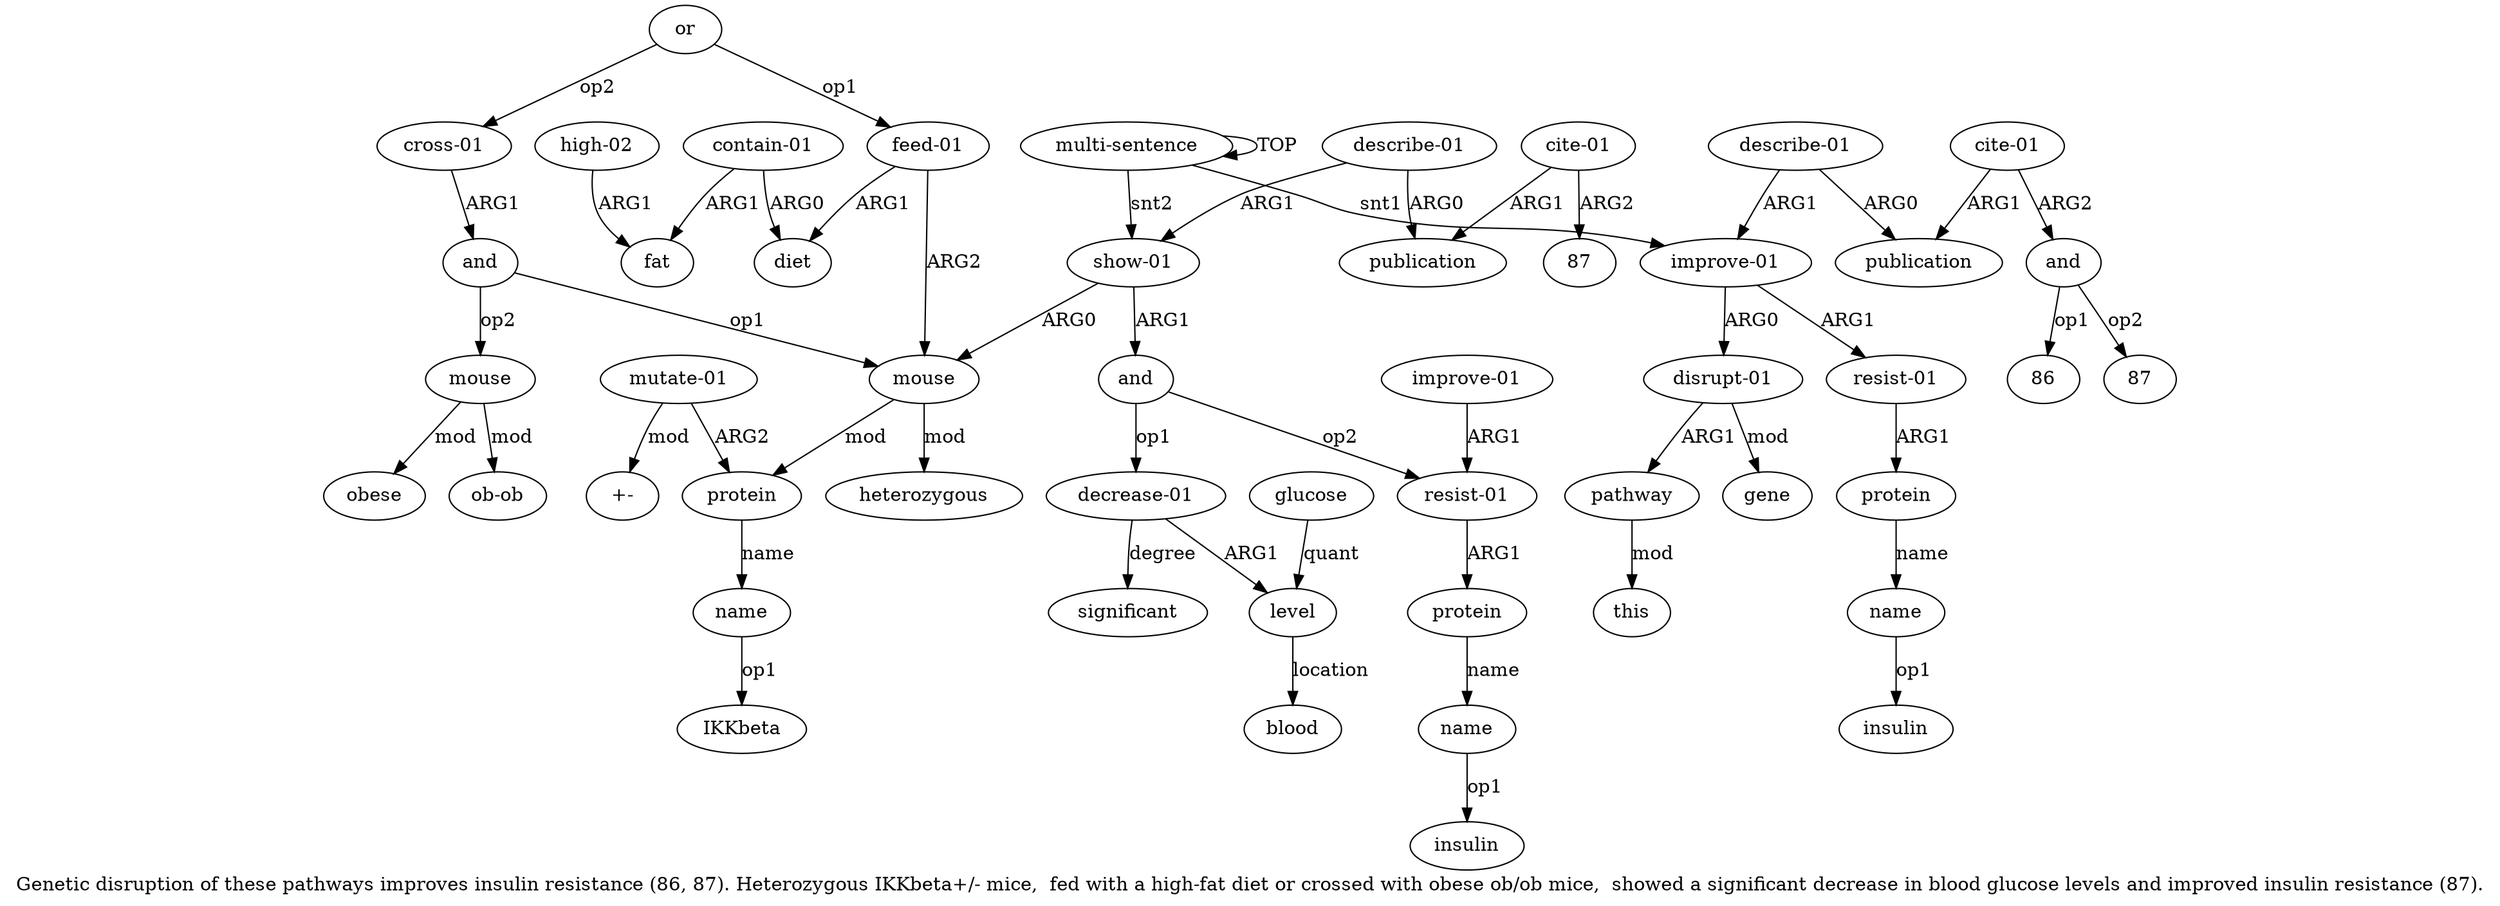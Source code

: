 digraph  {
	graph [label="Genetic disruption of these pathways improves insulin resistance (86, 87). Heterozygous IKKbeta+/- mice,  fed with a high-fat diet \
or crossed with obese ob/ob mice,  showed a significant decrease in blood glucose levels and improved insulin resistance (87)."];
	node [label="\N"];
	a20	 [color=black,
		gold_ind=20,
		gold_label="contain-01",
		label="contain-01",
		test_ind=20,
		test_label="contain-01"];
	a21	 [color=black,
		gold_ind=21,
		gold_label=fat,
		label=fat,
		test_ind=21,
		test_label=fat];
	a20 -> a21 [key=0,
	color=black,
	gold_label=ARG1,
	label=ARG1,
	test_label=ARG1];
a19 [color=black,
	gold_ind=19,
	gold_label=diet,
	label=diet,
	test_ind=19,
	test_label=diet];
a20 -> a19 [key=0,
color=black,
gold_label=ARG0,
label=ARG0,
test_label=ARG0];
a22 [color=black,
gold_ind=22,
gold_label="high-02",
label="high-02",
test_ind=22,
test_label="high-02"];
a22 -> a21 [key=0,
color=black,
gold_label=ARG1,
label=ARG1,
test_label=ARG1];
a23 [color=black,
gold_ind=23,
gold_label=or,
label=or,
test_ind=23,
test_label=or];
a24 [color=black,
gold_ind=24,
gold_label="cross-01",
label="cross-01",
test_ind=24,
test_label="cross-01"];
a23 -> a24 [key=0,
color=black,
gold_label=op2,
label=op2,
test_label=op2];
a18 [color=black,
gold_ind=18,
gold_label="feed-01",
label="feed-01",
test_ind=18,
test_label="feed-01"];
a23 -> a18 [key=0,
color=black,
gold_label=op1,
label=op1,
test_label=op1];
a25 [color=black,
gold_ind=25,
gold_label=and,
label=and,
test_ind=25,
test_label=and];
a24 -> a25 [key=0,
color=black,
gold_label=ARG1,
label=ARG1,
test_label=ARG1];
a26 [color=black,
gold_ind=26,
gold_label=mouse,
label=mouse,
test_ind=26,
test_label=mouse];
a25 -> a26 [key=0,
color=black,
gold_label=op2,
label=op2,
test_label=op2];
a14 [color=black,
gold_ind=14,
gold_label=mouse,
label=mouse,
test_ind=14,
test_label=mouse];
a25 -> a14 [key=0,
color=black,
gold_label=op1,
label=op1,
test_label=op1];
a27 [color=black,
gold_ind=27,
gold_label=obese,
label=obese,
test_ind=27,
test_label=obese];
a26 -> a27 [key=0,
color=black,
gold_label=mod,
label=mod,
test_label=mod];
a28 [color=black,
gold_ind=28,
gold_label="ob-ob",
label="ob-ob",
test_ind=28,
test_label="ob-ob"];
a26 -> a28 [key=0,
color=black,
gold_label=mod,
label=mod,
test_label=mod];
a29 [color=black,
gold_ind=29,
gold_label=heterozygous,
label=heterozygous,
test_ind=29,
test_label=heterozygous];
a31 [color=black,
gold_ind=31,
gold_label="decrease-01",
label="decrease-01",
test_ind=31,
test_label="decrease-01"];
a35 [color=black,
gold_ind=35,
gold_label=significant,
label=significant,
test_ind=35,
test_label=significant];
a31 -> a35 [key=0,
color=black,
gold_label=degree,
label=degree,
test_label=degree];
a32 [color=black,
gold_ind=32,
gold_label=level,
label=level,
test_ind=32,
test_label=level];
a31 -> a32 [key=0,
color=black,
gold_label=ARG1,
label=ARG1,
test_label=ARG1];
a30 [color=black,
gold_ind=30,
gold_label=and,
label=and,
test_ind=30,
test_label=and];
a30 -> a31 [key=0,
color=black,
gold_label=op1,
label=op1,
test_label=op1];
a36 [color=black,
gold_ind=36,
gold_label="resist-01",
label="resist-01",
test_ind=36,
test_label="resist-01"];
a30 -> a36 [key=0,
color=black,
gold_label=op2,
label=op2,
test_label=op2];
"a42 87" [color=black,
gold_ind=-1,
gold_label=87,
label=87,
test_ind=-1,
test_label=87];
"a8 insulin" [color=black,
gold_ind=-1,
gold_label=insulin,
label=insulin,
test_ind=-1,
test_label=insulin];
a37 [color=black,
gold_ind=37,
gold_label=protein,
label=protein,
test_ind=37,
test_label=protein];
a38 [color=black,
gold_ind=38,
gold_label=name,
label=name,
test_ind=38,
test_label=name];
a37 -> a38 [key=0,
color=black,
gold_label=name,
label=name,
test_label=name];
a36 -> a37 [key=0,
color=black,
gold_label=ARG1,
label=ARG1,
test_label=ARG1];
a33 [color=black,
gold_ind=33,
gold_label=glucose,
label=glucose,
test_ind=33,
test_label=glucose];
a33 -> a32 [key=0,
color=black,
gold_label=quant,
label=quant,
test_label=quant];
"a38 insulin" [color=black,
gold_ind=-1,
gold_label=insulin,
label=insulin,
test_ind=-1,
test_label=insulin];
"a16 IKKbeta" [color=black,
gold_ind=-1,
gold_label=IKKbeta,
label=IKKbeta,
test_ind=-1,
test_label=IKKbeta];
a34 [color=black,
gold_ind=34,
gold_label=blood,
label=blood,
test_ind=34,
test_label=blood];
"a17 +-" [color=black,
gold_ind=-1,
gold_label="+-",
label="+-",
test_ind=-1,
test_label="+-"];
a32 -> a34 [key=0,
color=black,
gold_label=location,
label=location,
test_label=location];
a15 [color=black,
gold_ind=15,
gold_label=protein,
label=protein,
test_ind=15,
test_label=protein];
a16 [color=black,
gold_ind=16,
gold_label=name,
label=name,
test_ind=16,
test_label=name];
a15 -> a16 [key=0,
color=black,
gold_label=name,
label=name,
test_label=name];
a14 -> a29 [key=0,
color=black,
gold_label=mod,
label=mod,
test_label=mod];
a14 -> a15 [key=0,
color=black,
gold_label=mod,
label=mod,
test_label=mod];
a17 [color=black,
gold_ind=17,
gold_label="mutate-01",
label="mutate-01",
test_ind=17,
test_label="mutate-01"];
a17 -> "a17 +-" [key=0,
color=black,
gold_label=mod,
label=mod,
test_label=mod];
a17 -> a15 [key=0,
color=black,
gold_label=ARG2,
label=ARG2,
test_label=ARG2];
a16 -> "a16 IKKbeta" [key=0,
color=black,
gold_label=op1,
label=op1,
test_label=op1];
a11 [color=black,
gold_ind=11,
gold_label="cite-01",
label="cite-01",
test_ind=11,
test_label="cite-01"];
a10 [color=black,
gold_ind=10,
gold_label=publication,
label=publication,
test_ind=10,
test_label=publication];
a11 -> a10 [key=0,
color=black,
gold_label=ARG1,
label=ARG1,
test_label=ARG1];
a12 [color=black,
gold_ind=12,
gold_label=and,
label=and,
test_ind=12,
test_label=and];
a11 -> a12 [key=0,
color=black,
gold_label=ARG2,
label=ARG2,
test_label=ARG2];
a13 [color=black,
gold_ind=13,
gold_label="show-01",
label="show-01",
test_ind=13,
test_label="show-01"];
a13 -> a30 [key=0,
color=black,
gold_label=ARG1,
label=ARG1,
test_label=ARG1];
a13 -> a14 [key=0,
color=black,
gold_label=ARG0,
label=ARG0,
test_label=ARG0];
"a12 86" [color=black,
gold_ind=-1,
gold_label=86,
label=86,
test_ind=-1,
test_label=86];
a12 -> "a12 86" [key=0,
color=black,
gold_label=op1,
label=op1,
test_label=op1];
"a12 87" [color=black,
gold_ind=-1,
gold_label=87,
label=87,
test_ind=-1,
test_label=87];
a12 -> "a12 87" [key=0,
color=black,
gold_label=op2,
label=op2,
test_label=op2];
a39 [color=black,
gold_ind=39,
gold_label="improve-01",
label="improve-01",
test_ind=39,
test_label="improve-01"];
a39 -> a36 [key=0,
color=black,
gold_label=ARG1,
label=ARG1,
test_label=ARG1];
a38 -> "a38 insulin" [key=0,
color=black,
gold_label=op1,
label=op1,
test_label=op1];
a18 -> a14 [key=0,
color=black,
gold_label=ARG2,
label=ARG2,
test_label=ARG2];
a18 -> a19 [key=0,
color=black,
gold_label=ARG1,
label=ARG1,
test_label=ARG1];
a1 [color=black,
gold_ind=1,
gold_label="improve-01",
label="improve-01",
test_ind=1,
test_label="improve-01"];
a2 [color=black,
gold_ind=2,
gold_label="disrupt-01",
label="disrupt-01",
test_ind=2,
test_label="disrupt-01"];
a1 -> a2 [key=0,
color=black,
gold_label=ARG0,
label=ARG0,
test_label=ARG0];
a6 [color=black,
gold_ind=6,
gold_label="resist-01",
label="resist-01",
test_ind=6,
test_label="resist-01"];
a1 -> a6 [key=0,
color=black,
gold_label=ARG1,
label=ARG1,
test_label=ARG1];
a0 [color=black,
gold_ind=0,
gold_label="multi-sentence",
label="multi-sentence",
test_ind=0,
test_label="multi-sentence"];
a0 -> a13 [key=0,
color=black,
gold_label=snt2,
label=snt2,
test_label=snt2];
a0 -> a1 [key=0,
color=black,
gold_label=snt1,
label=snt1,
test_label=snt1];
a0 -> a0 [key=0,
color=black,
gold_label=TOP,
label=TOP,
test_label=TOP];
a3 [color=black,
gold_ind=3,
gold_label=pathway,
label=pathway,
test_ind=3,
test_label=pathway];
a4 [color=black,
gold_ind=4,
gold_label=this,
label=this,
test_ind=4,
test_label=this];
a3 -> a4 [key=0,
color=black,
gold_label=mod,
label=mod,
test_label=mod];
a2 -> a3 [key=0,
color=black,
gold_label=ARG1,
label=ARG1,
test_label=ARG1];
a5 [color=black,
gold_ind=5,
gold_label=gene,
label=gene,
test_ind=5,
test_label=gene];
a2 -> a5 [key=0,
color=black,
gold_label=mod,
label=mod,
test_label=mod];
a7 [color=black,
gold_ind=7,
gold_label=protein,
label=protein,
test_ind=7,
test_label=protein];
a8 [color=black,
gold_ind=8,
gold_label=name,
label=name,
test_ind=8,
test_label=name];
a7 -> a8 [key=0,
color=black,
gold_label=name,
label=name,
test_label=name];
a6 -> a7 [key=0,
color=black,
gold_label=ARG1,
label=ARG1,
test_label=ARG1];
a9 [color=black,
gold_ind=9,
gold_label="describe-01",
label="describe-01",
test_ind=9,
test_label="describe-01"];
a9 -> a10 [key=0,
color=black,
gold_label=ARG0,
label=ARG0,
test_label=ARG0];
a9 -> a1 [key=0,
color=black,
gold_label=ARG1,
label=ARG1,
test_label=ARG1];
a8 -> "a8 insulin" [key=0,
color=black,
gold_label=op1,
label=op1,
test_label=op1];
a42 [color=black,
gold_ind=42,
gold_label="cite-01",
label="cite-01",
test_ind=42,
test_label="cite-01"];
a42 -> "a42 87" [key=0,
color=black,
gold_label=ARG2,
label=ARG2,
test_label=ARG2];
a41 [color=black,
gold_ind=41,
gold_label=publication,
label=publication,
test_ind=41,
test_label=publication];
a42 -> a41 [key=0,
color=black,
gold_label=ARG1,
label=ARG1,
test_label=ARG1];
a40 [color=black,
gold_ind=40,
gold_label="describe-01",
label="describe-01",
test_ind=40,
test_label="describe-01"];
a40 -> a13 [key=0,
color=black,
gold_label=ARG1,
label=ARG1,
test_label=ARG1];
a40 -> a41 [key=0,
color=black,
gold_label=ARG0,
label=ARG0,
test_label=ARG0];
}
